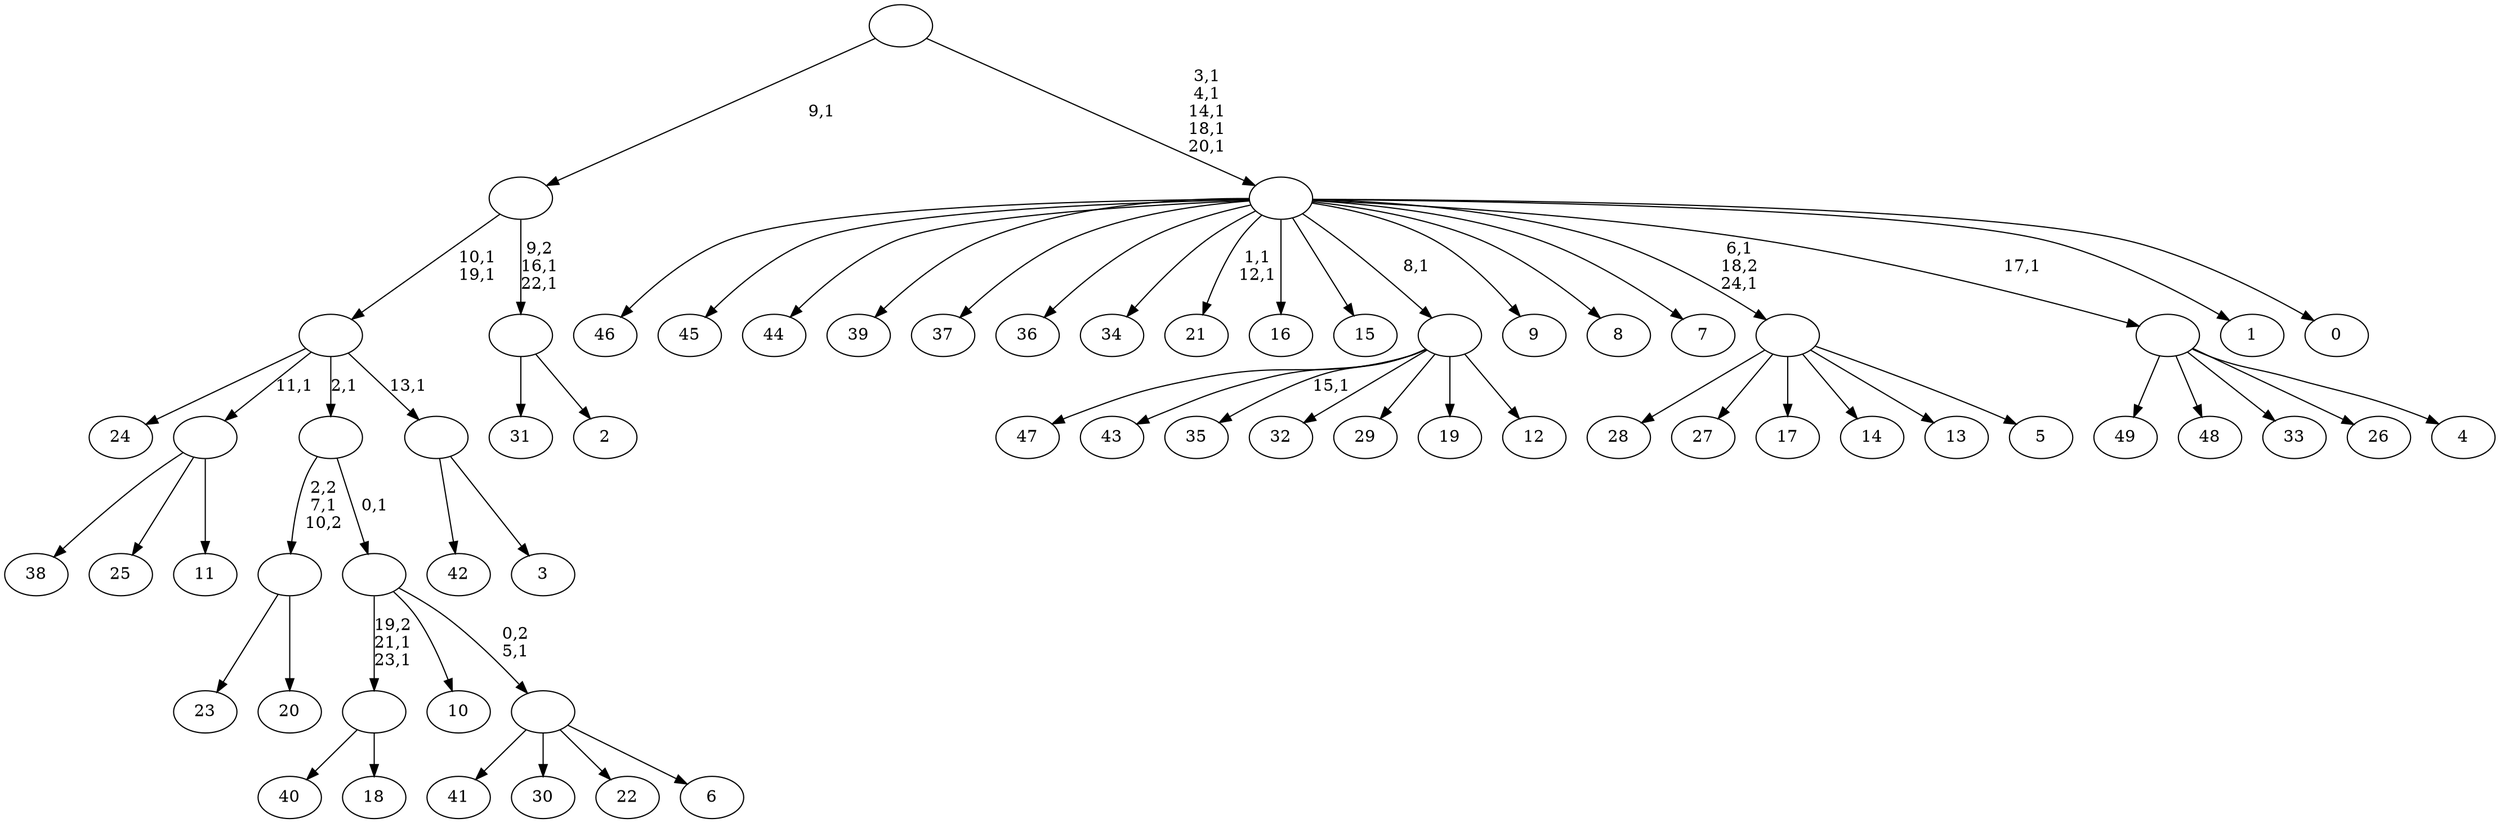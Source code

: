 digraph T {
	75 [label="49"]
	74 [label="48"]
	73 [label="47"]
	72 [label="46"]
	71 [label="45"]
	70 [label="44"]
	69 [label="43"]
	68 [label="42"]
	67 [label="41"]
	66 [label="40"]
	65 [label="39"]
	64 [label="38"]
	63 [label="37"]
	62 [label="36"]
	61 [label="35"]
	59 [label="34"]
	58 [label="33"]
	57 [label="32"]
	56 [label="31"]
	55 [label="30"]
	54 [label="29"]
	53 [label="28"]
	52 [label="27"]
	51 [label="26"]
	50 [label="25"]
	49 [label="24"]
	48 [label="23"]
	47 [label="22"]
	46 [label="21"]
	43 [label="20"]
	42 [label=""]
	41 [label="19"]
	40 [label="18"]
	39 [label=""]
	37 [label="17"]
	36 [label="16"]
	35 [label="15"]
	34 [label="14"]
	33 [label="13"]
	32 [label="12"]
	31 [label=""]
	30 [label="11"]
	29 [label=""]
	28 [label="10"]
	27 [label="9"]
	26 [label="8"]
	25 [label="7"]
	24 [label="6"]
	23 [label=""]
	22 [label=""]
	21 [label=""]
	20 [label="5"]
	19 [label=""]
	17 [label="4"]
	16 [label=""]
	15 [label="3"]
	14 [label=""]
	13 [label=""]
	11 [label="2"]
	10 [label=""]
	8 [label=""]
	7 [label="1"]
	6 [label="0"]
	5 [label=""]
	0 [label=""]
	42 -> 48 [label=""]
	42 -> 43 [label=""]
	39 -> 66 [label=""]
	39 -> 40 [label=""]
	31 -> 61 [label="15,1"]
	31 -> 73 [label=""]
	31 -> 69 [label=""]
	31 -> 57 [label=""]
	31 -> 54 [label=""]
	31 -> 41 [label=""]
	31 -> 32 [label=""]
	29 -> 64 [label=""]
	29 -> 50 [label=""]
	29 -> 30 [label=""]
	23 -> 67 [label=""]
	23 -> 55 [label=""]
	23 -> 47 [label=""]
	23 -> 24 [label=""]
	22 -> 39 [label="19,2\n21,1\n23,1"]
	22 -> 28 [label=""]
	22 -> 23 [label="0,2\n5,1"]
	21 -> 42 [label="2,2\n7,1\n10,2"]
	21 -> 22 [label="0,1"]
	19 -> 53 [label=""]
	19 -> 52 [label=""]
	19 -> 37 [label=""]
	19 -> 34 [label=""]
	19 -> 33 [label=""]
	19 -> 20 [label=""]
	16 -> 75 [label=""]
	16 -> 74 [label=""]
	16 -> 58 [label=""]
	16 -> 51 [label=""]
	16 -> 17 [label=""]
	14 -> 68 [label=""]
	14 -> 15 [label=""]
	13 -> 49 [label=""]
	13 -> 29 [label="11,1"]
	13 -> 21 [label="2,1"]
	13 -> 14 [label="13,1"]
	10 -> 56 [label=""]
	10 -> 11 [label=""]
	8 -> 10 [label="9,2\n16,1\n22,1"]
	8 -> 13 [label="10,1\n19,1"]
	5 -> 19 [label="6,1\n18,2\n24,1"]
	5 -> 46 [label="1,1\n12,1"]
	5 -> 72 [label=""]
	5 -> 71 [label=""]
	5 -> 70 [label=""]
	5 -> 65 [label=""]
	5 -> 63 [label=""]
	5 -> 62 [label=""]
	5 -> 59 [label=""]
	5 -> 36 [label=""]
	5 -> 35 [label=""]
	5 -> 31 [label="8,1"]
	5 -> 27 [label=""]
	5 -> 26 [label=""]
	5 -> 25 [label=""]
	5 -> 16 [label="17,1"]
	5 -> 7 [label=""]
	5 -> 6 [label=""]
	0 -> 5 [label="3,1\n4,1\n14,1\n18,1\n20,1"]
	0 -> 8 [label="9,1"]
}
